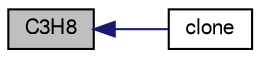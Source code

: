 digraph "C3H8"
{
  bgcolor="transparent";
  edge [fontname="FreeSans",fontsize="10",labelfontname="FreeSans",labelfontsize="10"];
  node [fontname="FreeSans",fontsize="10",shape=record];
  rankdir="LR";
  Node1 [label="C3H8",height=0.2,width=0.4,color="black", fillcolor="grey75", style="filled", fontcolor="black"];
  Node1 -> Node2 [dir="back",color="midnightblue",fontsize="10",style="solid",fontname="FreeSans"];
  Node2 [label="clone",height=0.2,width=0.4,color="black",URL="$a29894.html#af022e70d5b5476192357f6bf43a14f37",tooltip="Construct and return clone. "];
}
